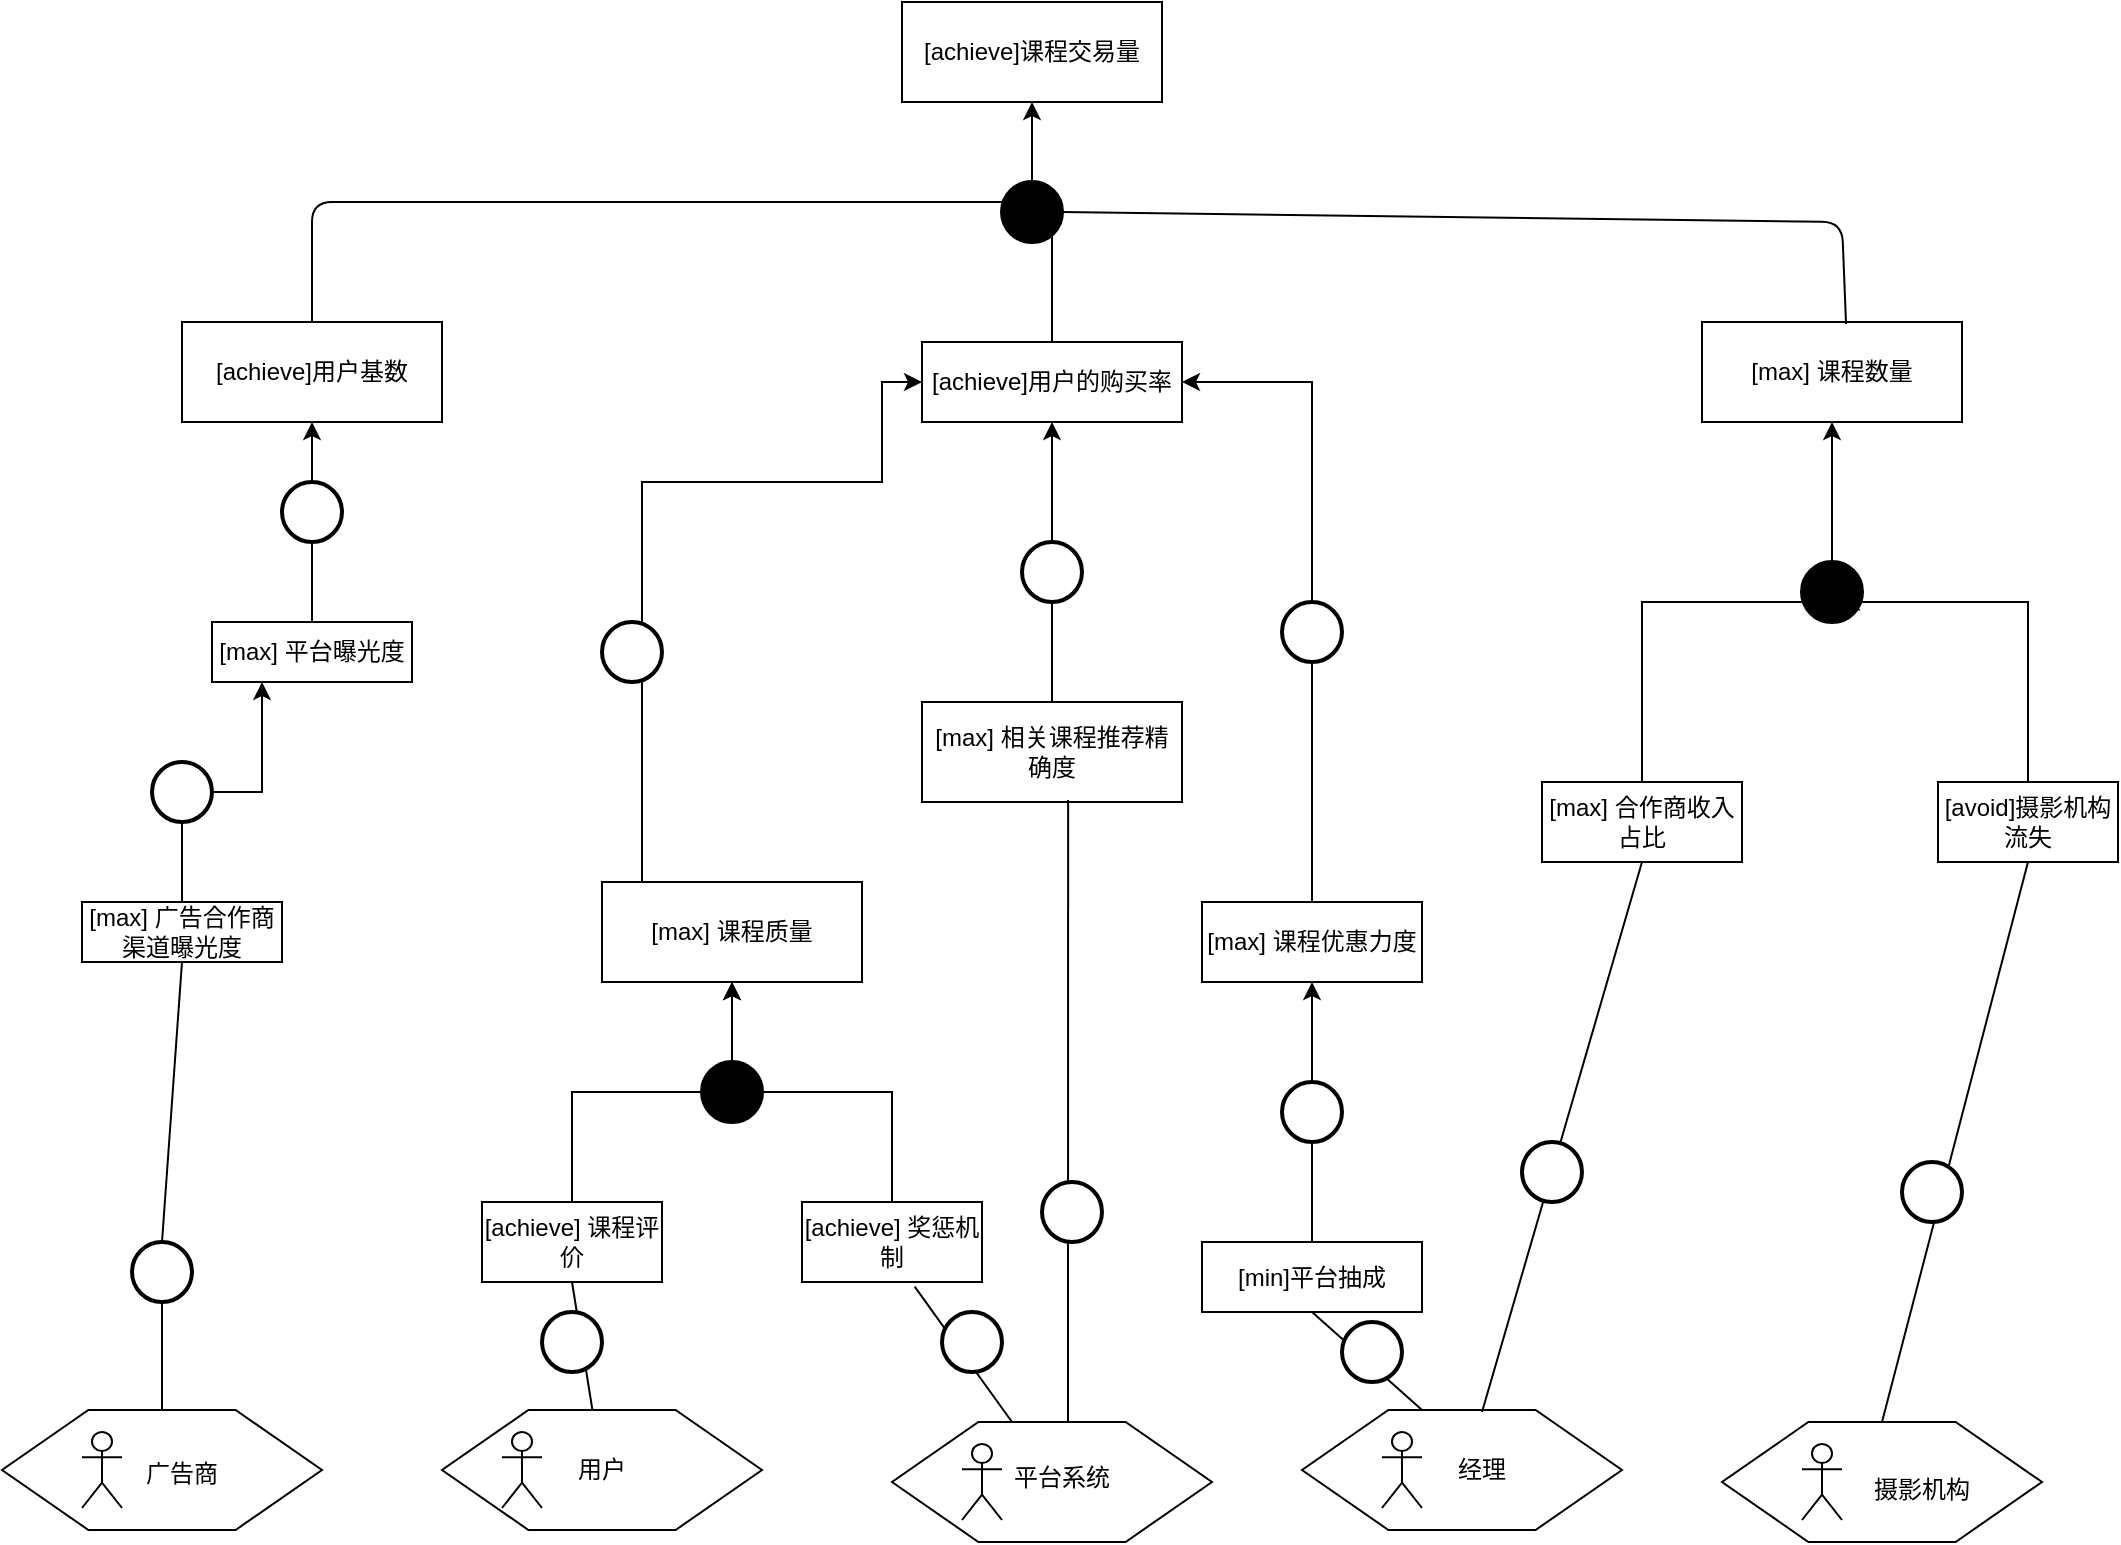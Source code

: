 <mxfile version="16.0.3" type="github">
  <diagram id="X3CGiPZ-fYhS-7ZTtQvq" name="Page-1">
    <mxGraphModel dx="1483" dy="781" grid="1" gridSize="10" guides="1" tooltips="1" connect="1" arrows="1" fold="1" page="1" pageScale="1" pageWidth="827" pageHeight="1169" math="0" shadow="0">
      <root>
        <mxCell id="0" />
        <mxCell id="1" parent="0" />
        <mxCell id="oMoR7sOk6pPhSL6UZnWa-1" value="[achieve]课程交易量" style="rounded=0;whiteSpace=wrap;html=1;" parent="1" vertex="1">
          <mxGeometry x="650" y="60" width="130" height="50" as="geometry" />
        </mxCell>
        <mxCell id="oMoR7sOk6pPhSL6UZnWa-2" style="edgeStyle=orthogonalEdgeStyle;rounded=0;orthogonalLoop=1;jettySize=auto;html=1;entryX=0.5;entryY=1;entryDx=0;entryDy=0;" parent="1" source="oMoR7sOk6pPhSL6UZnWa-3" target="oMoR7sOk6pPhSL6UZnWa-1" edge="1">
          <mxGeometry relative="1" as="geometry" />
        </mxCell>
        <mxCell id="oMoR7sOk6pPhSL6UZnWa-3" value="[achieve]用户的购买率" style="rounded=0;whiteSpace=wrap;html=1;" parent="1" vertex="1">
          <mxGeometry x="660" y="230" width="130" height="40" as="geometry" />
        </mxCell>
        <mxCell id="oMoR7sOk6pPhSL6UZnWa-4" value="[max] 课程数量" style="rounded=0;whiteSpace=wrap;html=1;" parent="1" vertex="1">
          <mxGeometry x="1050" y="220" width="130" height="50" as="geometry" />
        </mxCell>
        <mxCell id="oMoR7sOk6pPhSL6UZnWa-5" value="[achieve]用户基数" style="rounded=0;whiteSpace=wrap;html=1;" parent="1" vertex="1">
          <mxGeometry x="290" y="220" width="130" height="50" as="geometry" />
        </mxCell>
        <mxCell id="oMoR7sOk6pPhSL6UZnWa-6" style="edgeStyle=orthogonalEdgeStyle;rounded=0;orthogonalLoop=1;jettySize=auto;html=1;exitX=0.5;exitY=0;exitDx=0;exitDy=0;entryX=1;entryY=0.5;entryDx=0;entryDy=0;" parent="1" source="oMoR7sOk6pPhSL6UZnWa-7" target="oMoR7sOk6pPhSL6UZnWa-3" edge="1">
          <mxGeometry relative="1" as="geometry" />
        </mxCell>
        <mxCell id="oMoR7sOk6pPhSL6UZnWa-7" value="[max] 课程优惠力度" style="rounded=0;whiteSpace=wrap;html=1;" parent="1" vertex="1">
          <mxGeometry x="800" y="510" width="110" height="40" as="geometry" />
        </mxCell>
        <mxCell id="oMoR7sOk6pPhSL6UZnWa-8" style="edgeStyle=orthogonalEdgeStyle;rounded=0;orthogonalLoop=1;jettySize=auto;html=1;entryX=0.5;entryY=1;entryDx=0;entryDy=0;" parent="1" source="oMoR7sOk6pPhSL6UZnWa-9" target="oMoR7sOk6pPhSL6UZnWa-3" edge="1">
          <mxGeometry relative="1" as="geometry" />
        </mxCell>
        <mxCell id="oMoR7sOk6pPhSL6UZnWa-9" value="[max] 相关课程推荐精确度" style="rounded=0;whiteSpace=wrap;html=1;" parent="1" vertex="1">
          <mxGeometry x="660" y="410" width="130" height="50" as="geometry" />
        </mxCell>
        <mxCell id="oMoR7sOk6pPhSL6UZnWa-10" style="edgeStyle=orthogonalEdgeStyle;rounded=0;orthogonalLoop=1;jettySize=auto;html=1;" parent="1" source="oMoR7sOk6pPhSL6UZnWa-11" target="oMoR7sOk6pPhSL6UZnWa-3" edge="1">
          <mxGeometry relative="1" as="geometry">
            <Array as="points">
              <mxPoint x="520" y="300" />
              <mxPoint x="640" y="300" />
              <mxPoint x="640" y="250" />
            </Array>
          </mxGeometry>
        </mxCell>
        <mxCell id="oMoR7sOk6pPhSL6UZnWa-11" value="[max] 课程质量" style="rounded=0;whiteSpace=wrap;html=1;" parent="1" vertex="1">
          <mxGeometry x="500" y="500" width="130" height="50" as="geometry" />
        </mxCell>
        <mxCell id="oMoR7sOk6pPhSL6UZnWa-12" style="edgeStyle=orthogonalEdgeStyle;rounded=0;orthogonalLoop=1;jettySize=auto;html=1;exitX=0.5;exitY=0;exitDx=0;exitDy=0;entryX=0.5;entryY=1;entryDx=0;entryDy=0;startArrow=none;" parent="1" source="oMoR7sOk6pPhSL6UZnWa-36" target="oMoR7sOk6pPhSL6UZnWa-4" edge="1">
          <mxGeometry relative="1" as="geometry" />
        </mxCell>
        <mxCell id="oMoR7sOk6pPhSL6UZnWa-13" value="[max] 合作商收入占比" style="rounded=0;whiteSpace=wrap;html=1;" parent="1" vertex="1">
          <mxGeometry x="970" y="450" width="100" height="40" as="geometry" />
        </mxCell>
        <mxCell id="oMoR7sOk6pPhSL6UZnWa-14" style="edgeStyle=orthogonalEdgeStyle;rounded=0;orthogonalLoop=1;jettySize=auto;html=1;" parent="1" source="oMoR7sOk6pPhSL6UZnWa-15" edge="1">
          <mxGeometry relative="1" as="geometry">
            <mxPoint x="1120" y="360" as="targetPoint" />
            <Array as="points">
              <mxPoint x="1213" y="360" />
            </Array>
          </mxGeometry>
        </mxCell>
        <mxCell id="oMoR7sOk6pPhSL6UZnWa-15" value="[avoid]摄影机构流失" style="rounded=0;whiteSpace=wrap;html=1;" parent="1" vertex="1">
          <mxGeometry x="1168" y="450" width="90" height="40" as="geometry" />
        </mxCell>
        <mxCell id="oMoR7sOk6pPhSL6UZnWa-16" style="edgeStyle=orthogonalEdgeStyle;rounded=0;orthogonalLoop=1;jettySize=auto;html=1;entryX=0.5;entryY=1;entryDx=0;entryDy=0;" parent="1" source="oMoR7sOk6pPhSL6UZnWa-17" target="oMoR7sOk6pPhSL6UZnWa-11" edge="1">
          <mxGeometry relative="1" as="geometry" />
        </mxCell>
        <mxCell id="oMoR7sOk6pPhSL6UZnWa-17" value="[achieve] 奖惩机制" style="rounded=0;whiteSpace=wrap;html=1;" parent="1" vertex="1">
          <mxGeometry x="600" y="660" width="90" height="40" as="geometry" />
        </mxCell>
        <mxCell id="oMoR7sOk6pPhSL6UZnWa-18" value="" style="edgeStyle=orthogonalEdgeStyle;rounded=0;orthogonalLoop=1;jettySize=auto;html=1;" parent="1" source="oMoR7sOk6pPhSL6UZnWa-19" target="oMoR7sOk6pPhSL6UZnWa-11" edge="1">
          <mxGeometry relative="1" as="geometry" />
        </mxCell>
        <mxCell id="oMoR7sOk6pPhSL6UZnWa-19" value="[achieve] 课程评价" style="rounded=0;whiteSpace=wrap;html=1;" parent="1" vertex="1">
          <mxGeometry x="440" y="660" width="90" height="40" as="geometry" />
        </mxCell>
        <mxCell id="oMoR7sOk6pPhSL6UZnWa-20" style="edgeStyle=orthogonalEdgeStyle;rounded=0;orthogonalLoop=1;jettySize=auto;html=1;entryX=0.5;entryY=1;entryDx=0;entryDy=0;" parent="1" source="oMoR7sOk6pPhSL6UZnWa-21" target="oMoR7sOk6pPhSL6UZnWa-7" edge="1">
          <mxGeometry relative="1" as="geometry" />
        </mxCell>
        <mxCell id="oMoR7sOk6pPhSL6UZnWa-21" value="[min]平台抽成" style="rounded=0;whiteSpace=wrap;html=1;" parent="1" vertex="1">
          <mxGeometry x="800" y="680" width="110" height="35" as="geometry" />
        </mxCell>
        <mxCell id="oMoR7sOk6pPhSL6UZnWa-22" style="edgeStyle=orthogonalEdgeStyle;rounded=0;orthogonalLoop=1;jettySize=auto;html=1;entryX=0.5;entryY=1;entryDx=0;entryDy=0;" parent="1" source="oMoR7sOk6pPhSL6UZnWa-23" target="oMoR7sOk6pPhSL6UZnWa-5" edge="1">
          <mxGeometry relative="1" as="geometry">
            <mxPoint x="355" y="280" as="targetPoint" />
          </mxGeometry>
        </mxCell>
        <mxCell id="oMoR7sOk6pPhSL6UZnWa-23" value="[max] 平台曝光度" style="rounded=0;whiteSpace=wrap;html=1;" parent="1" vertex="1">
          <mxGeometry x="305" y="370" width="100" height="30" as="geometry" />
        </mxCell>
        <mxCell id="oMoR7sOk6pPhSL6UZnWa-24" style="edgeStyle=orthogonalEdgeStyle;rounded=0;orthogonalLoop=1;jettySize=auto;html=1;entryX=0.25;entryY=1;entryDx=0;entryDy=0;" parent="1" source="oMoR7sOk6pPhSL6UZnWa-25" target="oMoR7sOk6pPhSL6UZnWa-23" edge="1">
          <mxGeometry relative="1" as="geometry" />
        </mxCell>
        <mxCell id="oMoR7sOk6pPhSL6UZnWa-25" value="[max] 广告合作商渠道曝光度" style="rounded=0;whiteSpace=wrap;html=1;" parent="1" vertex="1">
          <mxGeometry x="240" y="510" width="100" height="30" as="geometry" />
        </mxCell>
        <mxCell id="oMoR7sOk6pPhSL6UZnWa-26" value="" style="strokeWidth=2;html=1;shape=mxgraph.flowchart.start_2;whiteSpace=wrap;fillColor=#000000;" parent="1" vertex="1">
          <mxGeometry x="700" y="150" width="30" height="30" as="geometry" />
        </mxCell>
        <mxCell id="oMoR7sOk6pPhSL6UZnWa-27" value="" style="strokeWidth=2;html=1;shape=mxgraph.flowchart.start_2;whiteSpace=wrap;" parent="1" vertex="1">
          <mxGeometry x="710" y="330" width="30" height="30" as="geometry" />
        </mxCell>
        <mxCell id="oMoR7sOk6pPhSL6UZnWa-28" value="" style="strokeWidth=2;html=1;shape=mxgraph.flowchart.start_2;whiteSpace=wrap;" parent="1" vertex="1">
          <mxGeometry x="500" y="370" width="30" height="30" as="geometry" />
        </mxCell>
        <mxCell id="oMoR7sOk6pPhSL6UZnWa-29" value="" style="strokeWidth=2;html=1;shape=mxgraph.flowchart.start_2;whiteSpace=wrap;" parent="1" vertex="1">
          <mxGeometry x="840" y="360" width="30" height="30" as="geometry" />
        </mxCell>
        <mxCell id="oMoR7sOk6pPhSL6UZnWa-30" value="" style="strokeWidth=2;html=1;shape=mxgraph.flowchart.start_2;whiteSpace=wrap;" parent="1" vertex="1">
          <mxGeometry x="340" y="300" width="30" height="30" as="geometry" />
        </mxCell>
        <mxCell id="oMoR7sOk6pPhSL6UZnWa-31" value="" style="strokeWidth=2;html=1;shape=mxgraph.flowchart.start_2;whiteSpace=wrap;" parent="1" vertex="1">
          <mxGeometry x="275" y="440" width="30" height="30" as="geometry" />
        </mxCell>
        <mxCell id="oMoR7sOk6pPhSL6UZnWa-32" value="" style="strokeWidth=2;html=1;shape=mxgraph.flowchart.start_2;whiteSpace=wrap;" parent="1" vertex="1">
          <mxGeometry x="840" y="600" width="30" height="30" as="geometry" />
        </mxCell>
        <mxCell id="oMoR7sOk6pPhSL6UZnWa-33" value="" style="strokeWidth=2;html=1;shape=mxgraph.flowchart.start_2;whiteSpace=wrap;fillColor=#000000;" parent="1" vertex="1">
          <mxGeometry x="550" y="590" width="30" height="30" as="geometry" />
        </mxCell>
        <mxCell id="oMoR7sOk6pPhSL6UZnWa-34" value="" style="endArrow=none;html=1;entryX=1;entryY=0.5;entryDx=0;entryDy=0;entryPerimeter=0;exitX=0.554;exitY=0.02;exitDx=0;exitDy=0;exitPerimeter=0;" parent="1" source="oMoR7sOk6pPhSL6UZnWa-4" target="oMoR7sOk6pPhSL6UZnWa-26" edge="1">
          <mxGeometry width="50" height="50" relative="1" as="geometry">
            <mxPoint x="1120" y="165" as="sourcePoint" />
            <mxPoint x="760" y="160" as="targetPoint" />
            <Array as="points">
              <mxPoint x="1120" y="170" />
            </Array>
          </mxGeometry>
        </mxCell>
        <mxCell id="oMoR7sOk6pPhSL6UZnWa-35" value="" style="endArrow=none;html=1;exitX=0.5;exitY=0;exitDx=0;exitDy=0;" parent="1" source="oMoR7sOk6pPhSL6UZnWa-5" edge="1">
          <mxGeometry width="50" height="50" relative="1" as="geometry">
            <mxPoint x="350" y="160" as="sourcePoint" />
            <mxPoint x="700" y="160" as="targetPoint" />
            <Array as="points">
              <mxPoint x="355" y="160" />
            </Array>
          </mxGeometry>
        </mxCell>
        <mxCell id="oMoR7sOk6pPhSL6UZnWa-36" value="" style="strokeWidth=2;html=1;shape=mxgraph.flowchart.start_2;whiteSpace=wrap;fillColor=#000000;" parent="1" vertex="1">
          <mxGeometry x="1100" y="340" width="30" height="30" as="geometry" />
        </mxCell>
        <mxCell id="oMoR7sOk6pPhSL6UZnWa-37" value="" style="edgeStyle=orthogonalEdgeStyle;rounded=0;orthogonalLoop=1;jettySize=auto;html=1;exitX=0.5;exitY=0;exitDx=0;exitDy=0;entryX=0.5;entryY=1;entryDx=0;entryDy=0;endArrow=none;" parent="1" source="oMoR7sOk6pPhSL6UZnWa-13" target="oMoR7sOk6pPhSL6UZnWa-36" edge="1">
          <mxGeometry relative="1" as="geometry">
            <mxPoint x="1020" y="450" as="sourcePoint" />
            <mxPoint x="1115" y="270" as="targetPoint" />
            <Array as="points">
              <mxPoint x="1020" y="360" />
              <mxPoint x="1115" y="360" />
            </Array>
          </mxGeometry>
        </mxCell>
        <mxCell id="fz4qHe9QPu19-6VbCRjk-1" value="" style="verticalLabelPosition=bottom;verticalAlign=top;html=1;shape=hexagon;perimeter=hexagonPerimeter2;arcSize=6;size=0.27;" parent="1" vertex="1">
          <mxGeometry x="1060" y="770" width="160" height="60" as="geometry" />
        </mxCell>
        <mxCell id="fz4qHe9QPu19-6VbCRjk-2" value="" style="shape=umlActor;verticalLabelPosition=bottom;verticalAlign=top;html=1;" parent="1" vertex="1">
          <mxGeometry x="1100" y="781" width="20" height="38" as="geometry" />
        </mxCell>
        <mxCell id="fz4qHe9QPu19-6VbCRjk-3" value="摄影机构" style="text;html=1;strokeColor=none;fillColor=none;align=center;verticalAlign=middle;whiteSpace=wrap;rounded=0;" parent="1" vertex="1">
          <mxGeometry x="1130" y="789" width="60" height="30" as="geometry" />
        </mxCell>
        <mxCell id="fz4qHe9QPu19-6VbCRjk-5" value="" style="verticalLabelPosition=bottom;verticalAlign=top;html=1;shape=hexagon;perimeter=hexagonPerimeter2;arcSize=6;size=0.27;" parent="1" vertex="1">
          <mxGeometry x="420" y="764" width="160" height="60" as="geometry" />
        </mxCell>
        <mxCell id="fz4qHe9QPu19-6VbCRjk-7" value="" style="shape=umlActor;verticalLabelPosition=bottom;verticalAlign=top;html=1;" parent="1" vertex="1">
          <mxGeometry x="450" y="775" width="20" height="38" as="geometry" />
        </mxCell>
        <mxCell id="fz4qHe9QPu19-6VbCRjk-8" value="用户" style="text;html=1;strokeColor=none;fillColor=none;align=center;verticalAlign=middle;whiteSpace=wrap;rounded=0;" parent="1" vertex="1">
          <mxGeometry x="470" y="779" width="60" height="30" as="geometry" />
        </mxCell>
        <mxCell id="fz4qHe9QPu19-6VbCRjk-10" value="" style="verticalLabelPosition=bottom;verticalAlign=top;html=1;shape=hexagon;perimeter=hexagonPerimeter2;arcSize=6;size=0.27;" parent="1" vertex="1">
          <mxGeometry x="645" y="770" width="160" height="60" as="geometry" />
        </mxCell>
        <mxCell id="fz4qHe9QPu19-6VbCRjk-11" value="" style="shape=umlActor;verticalLabelPosition=bottom;verticalAlign=top;html=1;" parent="1" vertex="1">
          <mxGeometry x="680" y="781" width="20" height="38" as="geometry" />
        </mxCell>
        <mxCell id="fz4qHe9QPu19-6VbCRjk-13" value="平台系统" style="text;html=1;strokeColor=none;fillColor=none;align=center;verticalAlign=middle;whiteSpace=wrap;rounded=0;" parent="1" vertex="1">
          <mxGeometry x="700" y="783" width="60" height="30" as="geometry" />
        </mxCell>
        <mxCell id="fz4qHe9QPu19-6VbCRjk-14" value="" style="verticalLabelPosition=bottom;verticalAlign=top;html=1;shape=hexagon;perimeter=hexagonPerimeter2;arcSize=6;size=0.27;" parent="1" vertex="1">
          <mxGeometry x="850" y="764" width="160" height="60" as="geometry" />
        </mxCell>
        <mxCell id="fz4qHe9QPu19-6VbCRjk-16" value="" style="shape=umlActor;verticalLabelPosition=bottom;verticalAlign=top;html=1;" parent="1" vertex="1">
          <mxGeometry x="890" y="775" width="20" height="38" as="geometry" />
        </mxCell>
        <mxCell id="fz4qHe9QPu19-6VbCRjk-17" value="经理" style="text;html=1;strokeColor=none;fillColor=none;align=center;verticalAlign=middle;whiteSpace=wrap;rounded=0;" parent="1" vertex="1">
          <mxGeometry x="910" y="779" width="60" height="30" as="geometry" />
        </mxCell>
        <mxCell id="fz4qHe9QPu19-6VbCRjk-18" value="" style="endArrow=none;html=1;rounded=0;entryX=0.5;entryY=1;entryDx=0;entryDy=0;" parent="1" source="fz4qHe9QPu19-6VbCRjk-5" target="oMoR7sOk6pPhSL6UZnWa-19" edge="1">
          <mxGeometry width="50" height="50" relative="1" as="geometry">
            <mxPoint x="570" y="770" as="sourcePoint" />
            <mxPoint x="620" y="720" as="targetPoint" />
          </mxGeometry>
        </mxCell>
        <mxCell id="fz4qHe9QPu19-6VbCRjk-19" value="" style="endArrow=none;html=1;rounded=0;entryX=0.375;entryY=0;entryDx=0;entryDy=0;exitX=0.626;exitY=1.058;exitDx=0;exitDy=0;exitPerimeter=0;" parent="1" source="oMoR7sOk6pPhSL6UZnWa-17" target="fz4qHe9QPu19-6VbCRjk-10" edge="1">
          <mxGeometry width="50" height="50" relative="1" as="geometry">
            <mxPoint x="640" y="770" as="sourcePoint" />
            <mxPoint x="690" y="720" as="targetPoint" />
          </mxGeometry>
        </mxCell>
        <mxCell id="fz4qHe9QPu19-6VbCRjk-20" value="" style="endArrow=none;html=1;rounded=0;entryX=0.562;entryY=0.98;entryDx=0;entryDy=0;entryPerimeter=0;" parent="1" target="oMoR7sOk6pPhSL6UZnWa-9" edge="1">
          <mxGeometry width="50" height="50" relative="1" as="geometry">
            <mxPoint x="733" y="770" as="sourcePoint" />
            <mxPoint x="790" y="650" as="targetPoint" />
          </mxGeometry>
        </mxCell>
        <mxCell id="fz4qHe9QPu19-6VbCRjk-21" value="" style="endArrow=none;html=1;rounded=0;entryX=0.5;entryY=1;entryDx=0;entryDy=0;" parent="1" target="oMoR7sOk6pPhSL6UZnWa-13" edge="1">
          <mxGeometry width="50" height="50" relative="1" as="geometry">
            <mxPoint x="940" y="765" as="sourcePoint" />
            <mxPoint x="990" y="715" as="targetPoint" />
          </mxGeometry>
        </mxCell>
        <mxCell id="fz4qHe9QPu19-6VbCRjk-22" value="" style="endArrow=none;html=1;rounded=0;entryX=0.5;entryY=1;entryDx=0;entryDy=0;exitX=0.375;exitY=0;exitDx=0;exitDy=0;" parent="1" source="fz4qHe9QPu19-6VbCRjk-14" target="oMoR7sOk6pPhSL6UZnWa-21" edge="1">
          <mxGeometry width="50" height="50" relative="1" as="geometry">
            <mxPoint x="910" y="760" as="sourcePoint" />
            <mxPoint x="860" y="730" as="targetPoint" />
          </mxGeometry>
        </mxCell>
        <mxCell id="fz4qHe9QPu19-6VbCRjk-23" value="" style="endArrow=none;html=1;rounded=0;entryX=0.5;entryY=1;entryDx=0;entryDy=0;exitX=0.5;exitY=0;exitDx=0;exitDy=0;" parent="1" source="fz4qHe9QPu19-6VbCRjk-1" target="oMoR7sOk6pPhSL6UZnWa-15" edge="1">
          <mxGeometry width="50" height="50" relative="1" as="geometry">
            <mxPoint x="1130" y="710" as="sourcePoint" />
            <mxPoint x="1180" y="660" as="targetPoint" />
          </mxGeometry>
        </mxCell>
        <mxCell id="fz4qHe9QPu19-6VbCRjk-25" value="" style="strokeWidth=2;html=1;shape=mxgraph.flowchart.start_2;whiteSpace=wrap;" parent="1" vertex="1">
          <mxGeometry x="960" y="630" width="30" height="30" as="geometry" />
        </mxCell>
        <mxCell id="fz4qHe9QPu19-6VbCRjk-26" value="" style="strokeWidth=2;html=1;shape=mxgraph.flowchart.start_2;whiteSpace=wrap;" parent="1" vertex="1">
          <mxGeometry x="1150" y="640" width="30" height="30" as="geometry" />
        </mxCell>
        <mxCell id="fz4qHe9QPu19-6VbCRjk-27" value="" style="strokeWidth=2;html=1;shape=mxgraph.flowchart.start_2;whiteSpace=wrap;" parent="1" vertex="1">
          <mxGeometry x="870" y="720" width="30" height="30" as="geometry" />
        </mxCell>
        <mxCell id="fz4qHe9QPu19-6VbCRjk-30" value="" style="strokeWidth=2;html=1;shape=mxgraph.flowchart.start_2;whiteSpace=wrap;" parent="1" vertex="1">
          <mxGeometry x="720" y="650" width="30" height="30" as="geometry" />
        </mxCell>
        <mxCell id="fz4qHe9QPu19-6VbCRjk-31" value="" style="strokeWidth=2;html=1;shape=mxgraph.flowchart.start_2;whiteSpace=wrap;" parent="1" vertex="1">
          <mxGeometry x="670" y="715" width="30" height="30" as="geometry" />
        </mxCell>
        <mxCell id="fz4qHe9QPu19-6VbCRjk-32" value="" style="strokeWidth=2;html=1;shape=mxgraph.flowchart.start_2;whiteSpace=wrap;" parent="1" vertex="1">
          <mxGeometry x="470" y="715" width="30" height="30" as="geometry" />
        </mxCell>
        <mxCell id="fz4qHe9QPu19-6VbCRjk-33" value="" style="verticalLabelPosition=bottom;verticalAlign=top;html=1;shape=hexagon;perimeter=hexagonPerimeter2;arcSize=6;size=0.27;" parent="1" vertex="1">
          <mxGeometry x="200" y="764" width="160" height="60" as="geometry" />
        </mxCell>
        <mxCell id="fz4qHe9QPu19-6VbCRjk-35" value="" style="shape=umlActor;verticalLabelPosition=bottom;verticalAlign=top;html=1;" parent="1" vertex="1">
          <mxGeometry x="240" y="775" width="20" height="38" as="geometry" />
        </mxCell>
        <mxCell id="fz4qHe9QPu19-6VbCRjk-36" value="广告商" style="text;html=1;strokeColor=none;fillColor=none;align=center;verticalAlign=middle;whiteSpace=wrap;rounded=0;" parent="1" vertex="1">
          <mxGeometry x="260" y="781" width="60" height="30" as="geometry" />
        </mxCell>
        <mxCell id="fz4qHe9QPu19-6VbCRjk-37" value="" style="endArrow=none;html=1;rounded=0;entryX=0.5;entryY=1;entryDx=0;entryDy=0;exitX=0.5;exitY=0;exitDx=0;exitDy=0;startArrow=none;" parent="1" source="fz4qHe9QPu19-6VbCRjk-38" target="oMoR7sOk6pPhSL6UZnWa-25" edge="1">
          <mxGeometry width="50" height="50" relative="1" as="geometry">
            <mxPoint x="240" y="740" as="sourcePoint" />
            <mxPoint x="290" y="690" as="targetPoint" />
          </mxGeometry>
        </mxCell>
        <mxCell id="fz4qHe9QPu19-6VbCRjk-38" value="" style="strokeWidth=2;html=1;shape=mxgraph.flowchart.start_2;whiteSpace=wrap;" parent="1" vertex="1">
          <mxGeometry x="265" y="680" width="30" height="30" as="geometry" />
        </mxCell>
        <mxCell id="fz4qHe9QPu19-6VbCRjk-39" value="" style="endArrow=none;html=1;rounded=0;entryX=0.5;entryY=1;entryDx=0;entryDy=0;exitX=0.5;exitY=0;exitDx=0;exitDy=0;" parent="1" source="fz4qHe9QPu19-6VbCRjk-33" target="fz4qHe9QPu19-6VbCRjk-38" edge="1">
          <mxGeometry width="50" height="50" relative="1" as="geometry">
            <mxPoint x="280" y="764" as="sourcePoint" />
            <mxPoint x="290" y="540" as="targetPoint" />
          </mxGeometry>
        </mxCell>
      </root>
    </mxGraphModel>
  </diagram>
</mxfile>
